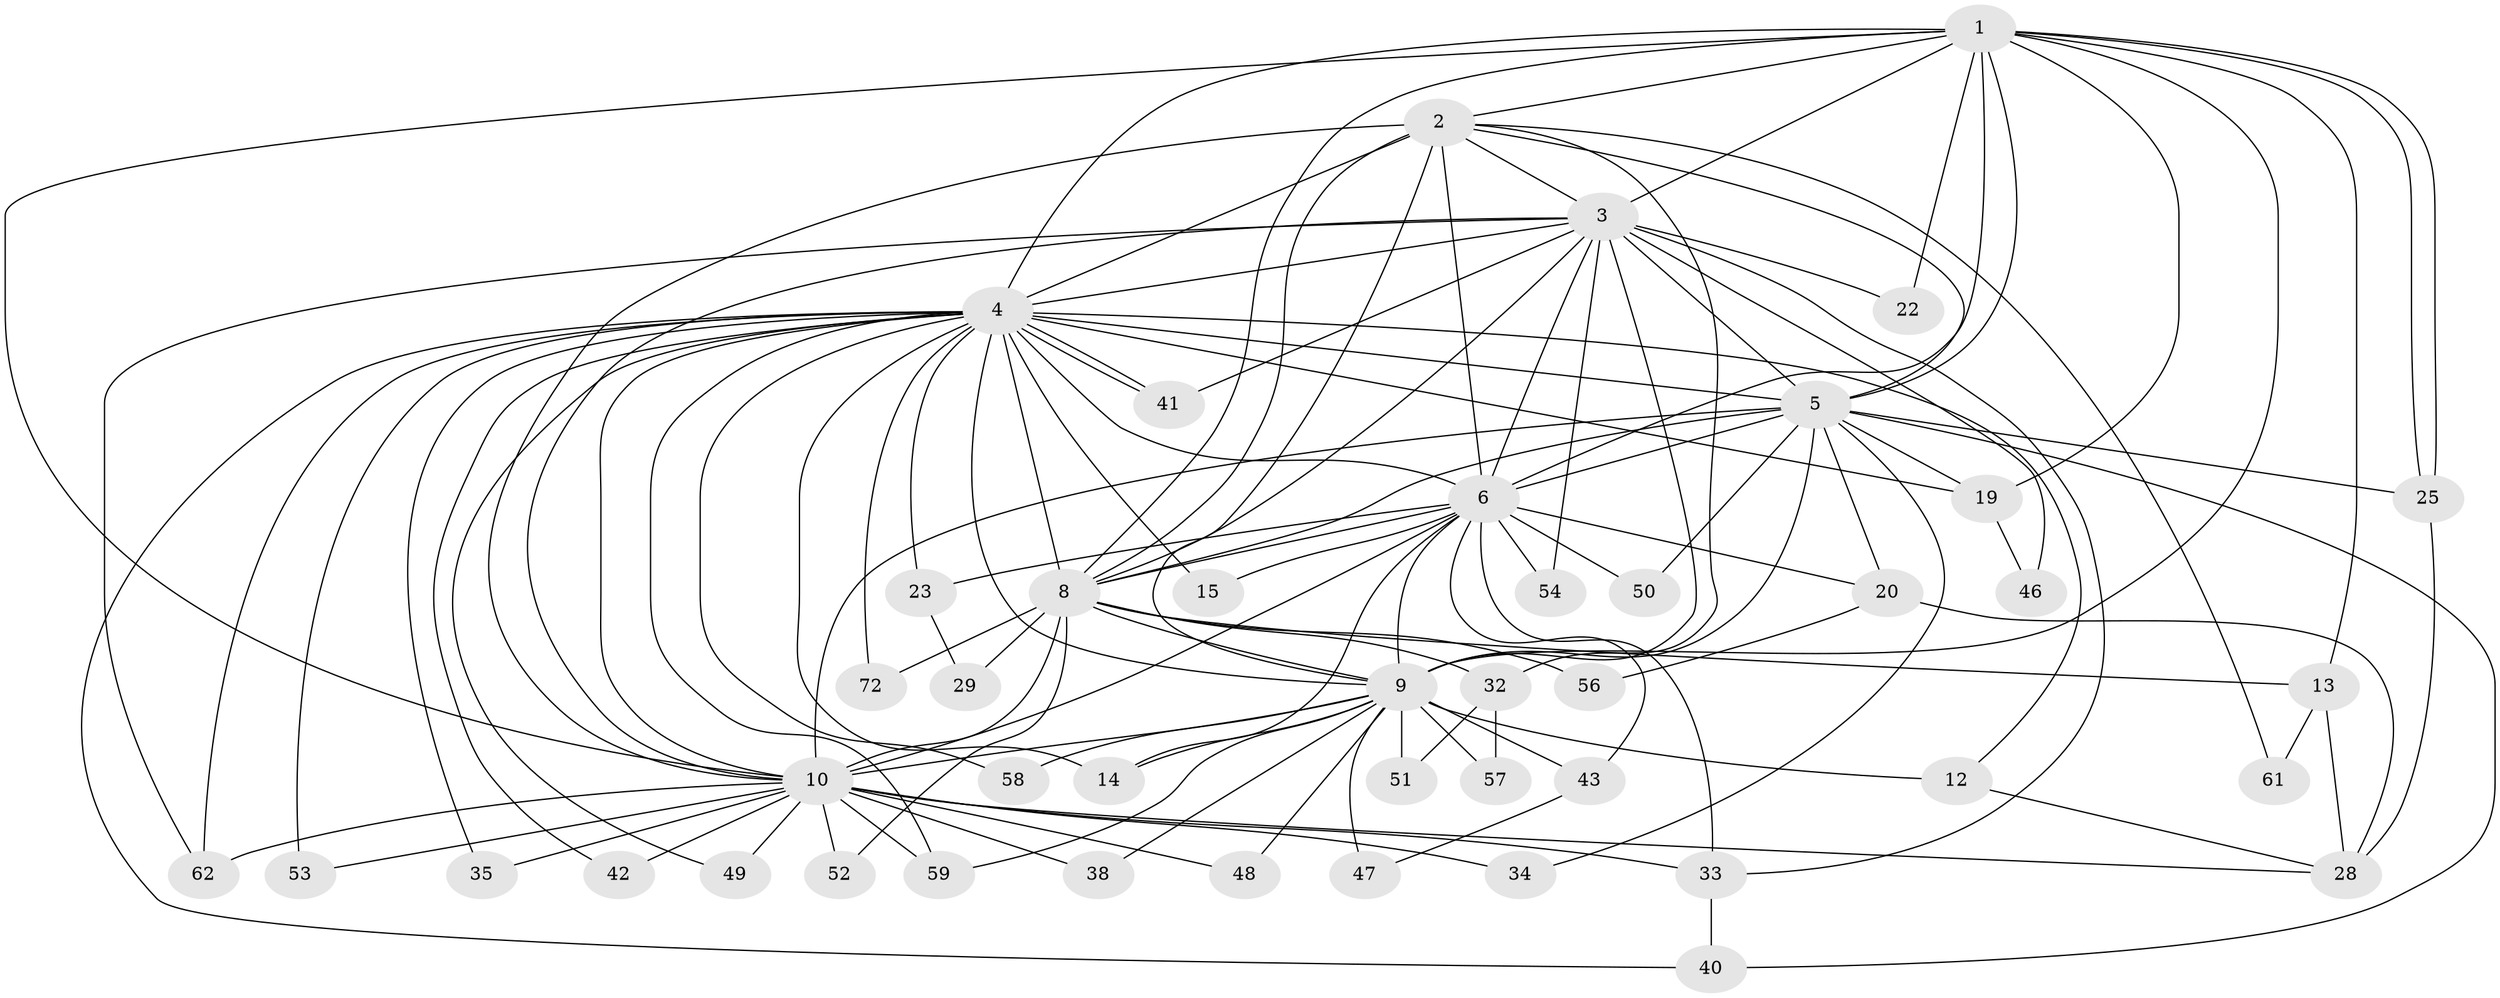 // original degree distribution, {18: 0.02631578947368421, 11: 0.013157894736842105, 26: 0.013157894736842105, 19: 0.013157894736842105, 21: 0.013157894736842105, 10: 0.013157894736842105, 17: 0.013157894736842105, 25: 0.013157894736842105, 20: 0.013157894736842105, 6: 0.013157894736842105, 4: 0.10526315789473684, 3: 0.18421052631578946, 2: 0.5526315789473685, 5: 0.013157894736842105}
// Generated by graph-tools (version 1.1) at 2025/17/03/04/25 18:17:30]
// undirected, 45 vertices, 119 edges
graph export_dot {
graph [start="1"]
  node [color=gray90,style=filled];
  1;
  2;
  3;
  4 [super="+7"];
  5 [super="+44+24+39+37+60"];
  6 [super="+11+27+21+63+66"];
  8;
  9 [super="+36+18+26+67+71+16"];
  10 [super="+68+17+55"];
  12;
  13;
  14;
  15;
  19 [super="+30"];
  20;
  22;
  23;
  25;
  28 [super="+65+64"];
  29;
  32;
  33 [super="+70"];
  34;
  35;
  38;
  40;
  41 [super="+45"];
  42;
  43;
  46;
  47;
  48;
  49;
  50;
  51;
  52;
  53;
  54;
  56;
  57;
  58;
  59;
  61;
  62 [super="+74"];
  72;
  1 -- 2;
  1 -- 3;
  1 -- 4 [weight=2];
  1 -- 5 [weight=2];
  1 -- 6 [weight=4];
  1 -- 8;
  1 -- 9;
  1 -- 10;
  1 -- 13;
  1 -- 19;
  1 -- 22;
  1 -- 25;
  1 -- 25;
  2 -- 3;
  2 -- 4 [weight=2];
  2 -- 5;
  2 -- 6;
  2 -- 8;
  2 -- 9;
  2 -- 10;
  2 -- 32;
  2 -- 61;
  3 -- 4 [weight=2];
  3 -- 5;
  3 -- 6;
  3 -- 8;
  3 -- 9 [weight=4];
  3 -- 10;
  3 -- 22;
  3 -- 33;
  3 -- 46;
  3 -- 54;
  3 -- 62;
  3 -- 41;
  4 -- 5 [weight=3];
  4 -- 6 [weight=3];
  4 -- 8 [weight=2];
  4 -- 9 [weight=2];
  4 -- 10 [weight=2];
  4 -- 12;
  4 -- 14;
  4 -- 15;
  4 -- 23;
  4 -- 35;
  4 -- 40;
  4 -- 41;
  4 -- 41;
  4 -- 42;
  4 -- 49;
  4 -- 58;
  4 -- 59;
  4 -- 62;
  4 -- 72;
  4 -- 19;
  4 -- 53;
  5 -- 6 [weight=2];
  5 -- 8 [weight=2];
  5 -- 9 [weight=3];
  5 -- 10;
  5 -- 19;
  5 -- 20;
  5 -- 40;
  5 -- 50;
  5 -- 34;
  5 -- 25;
  6 -- 8;
  6 -- 9 [weight=4];
  6 -- 10 [weight=2];
  6 -- 15;
  6 -- 20;
  6 -- 33;
  6 -- 54;
  6 -- 23;
  6 -- 43;
  6 -- 14;
  6 -- 50;
  8 -- 9;
  8 -- 10 [weight=2];
  8 -- 13;
  8 -- 29;
  8 -- 32;
  8 -- 52;
  8 -- 56;
  8 -- 72;
  9 -- 10;
  9 -- 12 [weight=2];
  9 -- 14;
  9 -- 38;
  9 -- 43;
  9 -- 47;
  9 -- 48;
  9 -- 57;
  9 -- 59;
  9 -- 51;
  9 -- 58;
  10 -- 34;
  10 -- 35;
  10 -- 38;
  10 -- 42;
  10 -- 48;
  10 -- 49;
  10 -- 53;
  10 -- 62;
  10 -- 52;
  10 -- 59;
  10 -- 28;
  10 -- 33;
  12 -- 28;
  13 -- 28;
  13 -- 61;
  19 -- 46;
  20 -- 56;
  20 -- 28;
  23 -- 29;
  25 -- 28;
  32 -- 51;
  32 -- 57;
  33 -- 40;
  43 -- 47;
}
